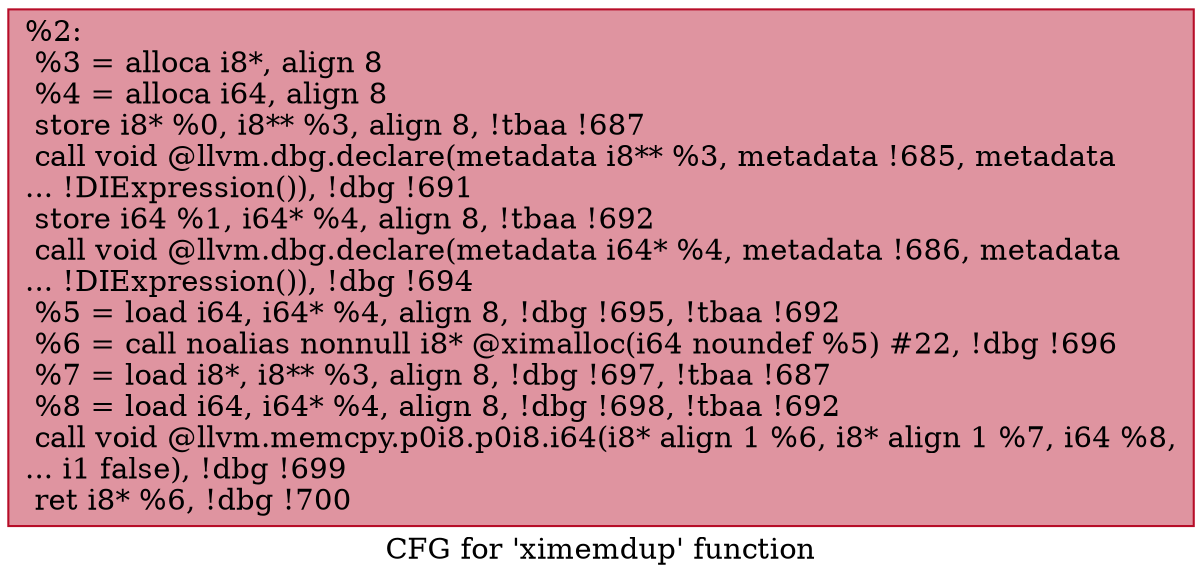 digraph "CFG for 'ximemdup' function" {
	label="CFG for 'ximemdup' function";

	Node0x9bc3d0 [shape=record,color="#b70d28ff", style=filled, fillcolor="#b70d2870",label="{%2:\l  %3 = alloca i8*, align 8\l  %4 = alloca i64, align 8\l  store i8* %0, i8** %3, align 8, !tbaa !687\l  call void @llvm.dbg.declare(metadata i8** %3, metadata !685, metadata\l... !DIExpression()), !dbg !691\l  store i64 %1, i64* %4, align 8, !tbaa !692\l  call void @llvm.dbg.declare(metadata i64* %4, metadata !686, metadata\l... !DIExpression()), !dbg !694\l  %5 = load i64, i64* %4, align 8, !dbg !695, !tbaa !692\l  %6 = call noalias nonnull i8* @ximalloc(i64 noundef %5) #22, !dbg !696\l  %7 = load i8*, i8** %3, align 8, !dbg !697, !tbaa !687\l  %8 = load i64, i64* %4, align 8, !dbg !698, !tbaa !692\l  call void @llvm.memcpy.p0i8.p0i8.i64(i8* align 1 %6, i8* align 1 %7, i64 %8,\l... i1 false), !dbg !699\l  ret i8* %6, !dbg !700\l}"];
}
